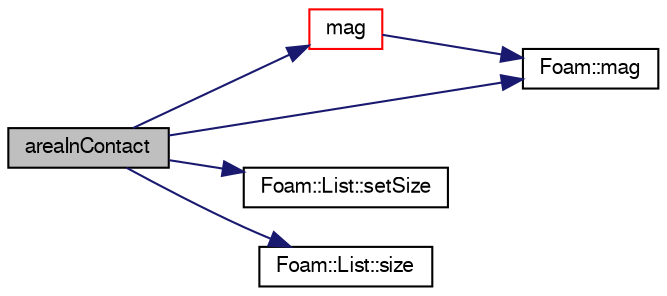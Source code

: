 digraph "areaInContact"
{
  bgcolor="transparent";
  edge [fontname="FreeSans",fontsize="10",labelfontname="FreeSans",labelfontsize="10"];
  node [fontname="FreeSans",fontsize="10",shape=record];
  rankdir="LR";
  Node631 [label="areaInContact",height=0.2,width=0.4,color="black", fillcolor="grey75", style="filled", fontcolor="black"];
  Node631 -> Node632 [color="midnightblue",fontsize="10",style="solid",fontname="FreeSans"];
  Node632 [label="mag",height=0.2,width=0.4,color="red",URL="$a27218.html#a4e7462523832986fec7cf4e862ccc6fd",tooltip="Magnitude of face area. "];
  Node632 -> Node633 [color="midnightblue",fontsize="10",style="solid",fontname="FreeSans"];
  Node633 [label="Foam::mag",height=0.2,width=0.4,color="black",URL="$a21124.html#a929da2a3fdcf3dacbbe0487d3a330dae"];
  Node631 -> Node633 [color="midnightblue",fontsize="10",style="solid",fontname="FreeSans"];
  Node631 -> Node637 [color="midnightblue",fontsize="10",style="solid",fontname="FreeSans"];
  Node637 [label="Foam::List::setSize",height=0.2,width=0.4,color="black",URL="$a25694.html#aedb985ffeaf1bdbfeccc2a8730405703",tooltip="Reset size of List. "];
  Node631 -> Node638 [color="midnightblue",fontsize="10",style="solid",fontname="FreeSans"];
  Node638 [label="Foam::List::size",height=0.2,width=0.4,color="black",URL="$a25694.html#a8a5f6fa29bd4b500caf186f60245b384",tooltip="Override size to be inconsistent with allocated storage. "];
}
